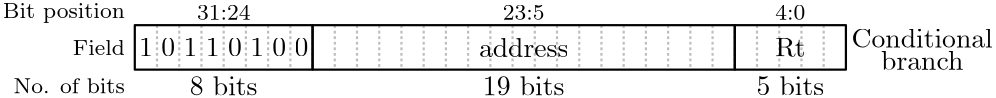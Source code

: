 <?xml version="1.0"?>
<!DOCTYPE ipe SYSTEM "ipe.dtd">
<ipe version="70218" creator="Ipe 7.2.23">
<info created="D:20191003154451" modified="D:20210330195417"/>
<ipestyle name="basic">
<symbol name="arrow/arc(spx)">
<path stroke="sym-stroke" fill="sym-stroke" pen="sym-pen">
0 0 m
-1 0.333 l
-1 -0.333 l
h
</path>
</symbol>
<symbol name="arrow/farc(spx)">
<path stroke="sym-stroke" fill="white" pen="sym-pen">
0 0 m
-1 0.333 l
-1 -0.333 l
h
</path>
</symbol>
<symbol name="arrow/ptarc(spx)">
<path stroke="sym-stroke" fill="sym-stroke" pen="sym-pen">
0 0 m
-1 0.333 l
-0.8 0 l
-1 -0.333 l
h
</path>
</symbol>
<symbol name="arrow/fptarc(spx)">
<path stroke="sym-stroke" fill="white" pen="sym-pen">
0 0 m
-1 0.333 l
-0.8 0 l
-1 -0.333 l
h
</path>
</symbol>
<symbol name="mark/circle(sx)" transformations="translations">
<path fill="sym-stroke">
0.6 0 0 0.6 0 0 e
0.4 0 0 0.4 0 0 e
</path>
</symbol>
<symbol name="mark/disk(sx)" transformations="translations">
<path fill="sym-stroke">
0.6 0 0 0.6 0 0 e
</path>
</symbol>
<symbol name="mark/fdisk(sfx)" transformations="translations">
<group>
<path fill="sym-fill">
0.5 0 0 0.5 0 0 e
</path>
<path fill="sym-stroke" fillrule="eofill">
0.6 0 0 0.6 0 0 e
0.4 0 0 0.4 0 0 e
</path>
</group>
</symbol>
<symbol name="mark/box(sx)" transformations="translations">
<path fill="sym-stroke" fillrule="eofill">
-0.6 -0.6 m
0.6 -0.6 l
0.6 0.6 l
-0.6 0.6 l
h
-0.4 -0.4 m
0.4 -0.4 l
0.4 0.4 l
-0.4 0.4 l
h
</path>
</symbol>
<symbol name="mark/square(sx)" transformations="translations">
<path fill="sym-stroke">
-0.6 -0.6 m
0.6 -0.6 l
0.6 0.6 l
-0.6 0.6 l
h
</path>
</symbol>
<symbol name="mark/fsquare(sfx)" transformations="translations">
<group>
<path fill="sym-fill">
-0.5 -0.5 m
0.5 -0.5 l
0.5 0.5 l
-0.5 0.5 l
h
</path>
<path fill="sym-stroke" fillrule="eofill">
-0.6 -0.6 m
0.6 -0.6 l
0.6 0.6 l
-0.6 0.6 l
h
-0.4 -0.4 m
0.4 -0.4 l
0.4 0.4 l
-0.4 0.4 l
h
</path>
</group>
</symbol>
<symbol name="mark/cross(sx)" transformations="translations">
<group>
<path fill="sym-stroke">
-0.43 -0.57 m
0.57 0.43 l
0.43 0.57 l
-0.57 -0.43 l
h
</path>
<path fill="sym-stroke">
-0.43 0.57 m
0.57 -0.43 l
0.43 -0.57 l
-0.57 0.43 l
h
</path>
</group>
</symbol>
<symbol name="arrow/fnormal(spx)">
<path stroke="sym-stroke" fill="white" pen="sym-pen">
0 0 m
-1 0.333 l
-1 -0.333 l
h
</path>
</symbol>
<symbol name="arrow/pointed(spx)">
<path stroke="sym-stroke" fill="sym-stroke" pen="sym-pen">
0 0 m
-1 0.333 l
-0.8 0 l
-1 -0.333 l
h
</path>
</symbol>
<symbol name="arrow/fpointed(spx)">
<path stroke="sym-stroke" fill="white" pen="sym-pen">
0 0 m
-1 0.333 l
-0.8 0 l
-1 -0.333 l
h
</path>
</symbol>
<symbol name="arrow/linear(spx)">
<path stroke="sym-stroke" pen="sym-pen">
-1 0.333 m
0 0 l
-1 -0.333 l
</path>
</symbol>
<symbol name="arrow/fdouble(spx)">
<path stroke="sym-stroke" fill="white" pen="sym-pen">
0 0 m
-1 0.333 l
-1 -0.333 l
h
-1 0 m
-2 0.333 l
-2 -0.333 l
h
</path>
</symbol>
<symbol name="arrow/double(spx)">
<path stroke="sym-stroke" fill="sym-stroke" pen="sym-pen">
0 0 m
-1 0.333 l
-1 -0.333 l
h
-1 0 m
-2 0.333 l
-2 -0.333 l
h
</path>
</symbol>
<anglesize name="22.5 deg" value="22.5"/>
<anglesize name="30 deg" value="30"/>
<anglesize name="45 deg" value="45"/>
<anglesize name="60 deg" value="60"/>
<anglesize name="90 deg" value="90"/>
<arrowsize name="large" value="10"/>
<arrowsize name="small" value="5"/>
<arrowsize name="tiny" value="3"/>
<color name="blue1" value="0 0 1"/>
<color name="blue2" value="0 0 0.933"/>
<color name="blue3" value="0 0 0.804"/>
<color name="blue4" value="0 0 0.545"/>
<color name="brown" value="0.647 0.165 0.165"/>
<color name="darkblue" value="0 0 0.545"/>
<color name="darkcyan" value="0 0.545 0.545"/>
<color name="darkgray" value="0.663"/>
<color name="darkgreen" value="0 0.392 0"/>
<color name="darkmagenta" value="0.545 0 0.545"/>
<color name="darkorange" value="1 0.549 0"/>
<color name="darkred" value="0.545 0 0"/>
<color name="gold" value="1 0.843 0"/>
<color name="gray" value="0.745"/>
<color name="green" value="0 1 0"/>
<color name="green1" value="0 1 0"/>
<color name="green2" value="0 0.933 0"/>
<color name="green3" value="0 0.804 0"/>
<color name="green4" value="0 0.545 0"/>
<color name="lightblue" value="0.678 0.847 0.902"/>
<color name="lightcyan" value="0.878 1 1"/>
<color name="lightgray" value="0.827"/>
<color name="lightgreen" value="0.565 0.933 0.565"/>
<color name="lightyellow" value="1 1 0.878"/>
<color name="navy" value="0 0 0.502"/>
<color name="orange" value="1 0.647 0"/>
<color name="pink" value="1 0.753 0.796"/>
<color name="purple" value="0.627 0.125 0.941"/>
<color name="red1" value="1 0 0"/>
<color name="red2" value="0.933 0 0"/>
<color name="red3" value="0.804 0 0"/>
<color name="red4" value="0.545 0 0"/>
<color name="seagreen" value="0.18 0.545 0.341"/>
<color name="turquoise" value="0.251 0.878 0.816"/>
<color name="violet" value="0.933 0.51 0.933"/>
<color name="yellow" value="1 1 0"/>
<dashstyle name="dash dot dotted" value="[4 2 1 2 1 2] 0"/>
<dashstyle name="dash dotted" value="[4 2 1 2] 0"/>
<dashstyle name="dashed1" value="[1] 0"/>
<dashstyle name="dashed2" value="[2] 0"/>
<dashstyle name="dashed3" value="[4] 0"/>
<dashstyle name="dotted1" value="[1 1] 0"/>
<dashstyle name="dotted2" value="[1 2] 0"/>
<dashstyle name="dotted3" value="[1 3] 0"/>
<gridsize name="1 pts" value="1"/>
<gridsize name="10 pts (~3.5 mm)" value="10"/>
<gridsize name="14 pts (~5 mm)" value="14"/>
<gridsize name="16 pts (~6 mm)" value="16"/>
<gridsize name="2 pts" value="2"/>
<gridsize name="20 pts (~7 mm)" value="20"/>
<gridsize name="28 pts (~10 mm)" value="28"/>
<gridsize name="32 pts (~12 mm)" value="32"/>
<gridsize name="4 pts" value="4"/>
<gridsize name="56 pts (~20 mm)" value="56"/>
<gridsize name="8 pts (~3 mm)" value="8"/>
<opacity name="10%" value="0.1"/>
<opacity name="30%" value="0.3"/>
<opacity name="50%" value="0.5"/>
<opacity name="75%" value="0.75"/>
<pen name="fat" value="1.2"/>
<pen name="heavier" value="0.8"/>
<pen name="ultrafat" value="2"/>
<symbolsize name="large" value="5"/>
<symbolsize name="small" value="2"/>
<symbolsize name="tiny" value="1.1"/>
<textsize name="Huge" value="\Huge"/>
<textsize name="LARGE" value="\LARGE"/>
<textsize name="Large" value="\Large"/>
<textsize name="footnote" value="\footnotesize"/>
<textsize name="huge" value="\huge"/>
<textsize name="large" value="\large"/>
<textsize name="small" value="\small"/>
<textsize name="tiny" value="\tiny"/>
<textstyle name="center" begin="\begin{center}" end="\end{center}"/>
<textstyle name="item" begin="\begin{itemize}\item{}" end="\end{itemize}"/>
<textstyle name="itemize" begin="\begin{itemize}" end="\end{itemize}"/>
<layout paper="360 40" origin="0 0" frame="360 40"/>
<tiling name="falling" angle="-60" step="4" width="1"/>
<tiling name="rising" angle="30" step="4" width="1"/>
</ipestyle>
<page>
<layer name="alpha"/>
<view layers="alpha" active="alpha"/>
<path layer="alpha" matrix="1 0 0 1 80 6" stroke="gray" dash="dashed1" pen="heavier">
16 24 m
16 8 l
</path>
<path matrix="1 0 0 1 40 6" stroke="gray" dash="dashed1" pen="heavier">
16 24 m
16 8 l
</path>
<text matrix="1 0 0 1 72 -142.07" transformations="translations" pos="234 164" stroke="black" type="label" width="50.92" height="6.918" depth="0" valign="baseline">Conditional</text>
<text matrix="1 0 0 1 10.3555 -123" transformations="translations" pos="60 155" stroke="black" type="label" width="19.289" height="5.136" depth="0" valign="baseline" size="footnote">31:24</text>
<text matrix="1 0 0 1 -69.4105 -106" transformations="translations" pos="348 138" stroke="black" type="label" width="10.821" height="5.136" depth="0" valign="baseline" size="footnote">4:0</text>
<path matrix="1 0 0 1 48 6" stroke="gray" dash="dashed1" pen="heavier">
16 24 m
16 8 l
</path>
<path matrix="1 0 0 1 56 6" stroke="gray" dash="dashed1" pen="heavier">
16 24 m
16 8 l
</path>
<path matrix="1 0 0 1 64 6" stroke="gray" dash="dashed1" pen="heavier">
16 24 m
16 8 l
</path>
<path matrix="1 0 0 1 72 6" stroke="gray" dash="dashed1" pen="heavier">
16 24 m
16 8 l
</path>
<path matrix="1 0 0 1 88 6" stroke="gray" dash="dashed1" pen="heavier">
16 24 m
16 8 l
</path>
<path matrix="1 0 0 1 96 6" stroke="gray" dash="dashed1" pen="heavier">
16 24 m
16 8 l
</path>
<path matrix="1 0 0 1 104 6" stroke="gray" dash="dashed1" pen="heavier">
16 24 m
16 8 l
</path>
<path matrix="1 0 0 1 112 6" stroke="gray" dash="dashed1" pen="heavier">
16 24 m
16 8 l
</path>
<path matrix="1 0 0 1 128 6" stroke="gray" dash="dashed1" pen="heavier">
16 24 m
16 8 l
</path>
<path matrix="1 0 0 1 136 6" stroke="gray" dash="dashed1" pen="heavier">
16 24 m
16 8 l
</path>
<path matrix="1 0 0 1 144 6" stroke="gray" dash="dashed1" pen="heavier">
16 24 m
16 8 l
</path>
<path matrix="1 0 0 1 152 6" stroke="gray" dash="dashed1" pen="heavier">
16 24 m
16 8 l
</path>
<path matrix="1 0 0 1 168 6" stroke="gray" dash="dashed1" pen="heavier">
16 24 m
16 8 l
</path>
<path matrix="1 0 0 1 176 6" stroke="gray" dash="dashed1" pen="heavier">
16 24 m
16 8 l
</path>
<path matrix="1 0 0 1 184 6" stroke="gray" dash="dashed1" pen="heavier">
16 24 m
16 8 l
</path>
<path matrix="1 0 0 1 192 6" stroke="gray" dash="dashed1" pen="heavier">
16 24 m
16 8 l
</path>
<path matrix="1 0 0 1 208 6" stroke="gray" dash="dashed1" pen="heavier">
16 24 m
16 8 l
</path>
<path matrix="1 0 0 1 216 6" stroke="gray" dash="dashed1" pen="heavier">
16 24 m
16 8 l
</path>
<path matrix="1 0 0 1 224 6" stroke="gray" dash="dashed1" pen="heavier">
16 24 m
16 8 l
</path>
<path matrix="1 0 0 1 232 6" stroke="gray" dash="dashed1" pen="heavier">
16 24 m
16 8 l
</path>
<path matrix="1 0 0 1 248 6" stroke="gray" dash="dashed1" pen="heavier">
16 24 m
16 8 l
</path>
<path matrix="1 0 0 1 256 6" stroke="gray" dash="dashed1" pen="heavier">
16 24 m
16 8 l
</path>
<path matrix="1 0 0 1 264 6" stroke="gray" dash="dashed1" pen="heavier">
16 24 m
16 8 l
</path>
<path matrix="1 0 0 1 272 6" stroke="gray" dash="dashed1" pen="heavier">
16 24 m
16 8 l
</path>
<path matrix="1 0 0 1 280 6" stroke="gray" dash="dashed1" pen="heavier">
16 24 m
16 8 l
</path>
<path matrix="1 0 0 1 120 6" stroke="gray" dash="dashed1" pen="heavier">
16 24 m
16 8 l
</path>
<path matrix="1 0 0 1 160 6" stroke="gray" dash="dashed1" pen="heavier">
16 24 m
16 8 l
</path>
<path matrix="1 0 0 1 200 6" stroke="gray" dash="dashed1" pen="heavier">
16 24 m
16 8 l
</path>
<path matrix="1 0 0 1 240 6" stroke="gray" dash="dashed1" pen="heavier">
16 24 m
16 8 l
</path>
<text matrix="1 0 0 1 -43.2045 -102.183" transformations="translations" pos="111 107" stroke="black" type="label" width="24.409" height="6.918" depth="0" valign="baseline">8 bits</text>
<text matrix="1 0 0 1 62.305 -102.183" transformations="translations" pos="111 107" stroke="black" type="label" width="29.39" height="6.918" depth="0" valign="baseline">19 bits</text>
<text matrix="1 0 0 1 -59.527 -122.38" transformations="translations" pos="60 155" stroke="black" type="label" width="43.914" height="5.446" depth="1.55" valign="baseline" size="footnote">Bit position</text>
<text matrix="1 0 0 1 -34.31 -135.767" transformations="translations" pos="60 155" stroke="black" type="label" width="18.697" height="5.535" depth="0" valign="baseline" size="footnote">Field</text>
<text matrix="1 0 0 1 -55.641 -149.492" transformations="translations" pos="60 155" stroke="black" type="label" width="40.028" height="5.535" depth="0" valign="baseline" size="footnote">No. of bits</text>
<text matrix="1 0 0 1 -159.982 -81.21" transformations="translations" pos="212 100" stroke="black" type="label" width="4.981" height="6.42" depth="0" halign="center" valign="baseline">1</text>
<text matrix="1 0 0 1 -151.982 -81.21" transformations="translations" pos="212 100" stroke="black" type="label" width="4.981" height="6.42" depth="0" halign="center" valign="baseline">0</text>
<text matrix="1 0 0 1 -143.982 -81.21" transformations="translations" pos="212 100" stroke="black" type="label" width="4.981" height="6.42" depth="0" halign="center" valign="baseline">1</text>
<text matrix="1 0 0 1 -135.982 -81.21" transformations="translations" pos="212 100" stroke="black" type="label" width="4.981" height="6.42" depth="0" halign="center" valign="baseline">1</text>
<text matrix="1 0 0 1 -127.982 -81.21" transformations="translations" pos="212 100" stroke="black" type="label" width="4.981" height="6.42" depth="0" halign="center" valign="baseline">0</text>
<text matrix="1 0 0 1 -119.982 -81.21" transformations="translations" pos="212 100" stroke="black" type="label" width="4.981" height="6.42" depth="0" halign="center" valign="baseline">1</text>
<text matrix="1 0 0 1 -111.982 -81.21" transformations="translations" pos="212 100" stroke="black" type="label" width="4.981" height="6.42" depth="0" halign="center" valign="baseline">0</text>
<text matrix="1 0 0 1 -103.982 -81.21" transformations="translations" pos="212 100" stroke="black" type="label" width="4.981" height="6.42" depth="0" halign="center" valign="baseline">0</text>
<text matrix="1 0 0 1 -141.528 -94" transformations="translations" pos="322 126" stroke="black" type="label" width="15.055" height="5.136" depth="0" valign="baseline" size="footnote">23:5</text>
<text matrix="1 0 0 1 160.796 -102.183" transformations="translations" pos="111 107" stroke="black" type="label" width="24.409" height="6.918" depth="0" valign="baseline">5 bits</text>
<text matrix="1 0 0 1 82.6405 -150.07" transformations="translations" pos="234 164" stroke="black" type="label" width="29.639" height="6.918" depth="0" valign="baseline">branch</text>
<text matrix="1 0 0 1 167.535 -88.404" transformations="translations" pos="111 107" stroke="black" type="label" width="10.931" height="6.808" depth="0" valign="baseline">Rt</text>
<text matrix="1 0 0 1 -163.12 -117.459" transformations="translations" pos="335 136" stroke="black" type="label" width="32.24" height="6.918" depth="0" valign="baseline">address</text>
<path matrix="1 0 0 1 -4 0" stroke="black" pen="heavier">
116 30 m
116 14 l
268 14 l
268 30 l
h
</path>
<path matrix="1 0 0 1 -4 0" stroke="black" pen="heavier">
268 30 m
268 14 l
308 14 l
308 30 l
h
</path>
<path matrix="1 0 0 1 -4 0" stroke="black" pen="heavier">
52 30 m
52 14 l
116 14 l
116 30 l
h
</path>
</page>
</ipe>
